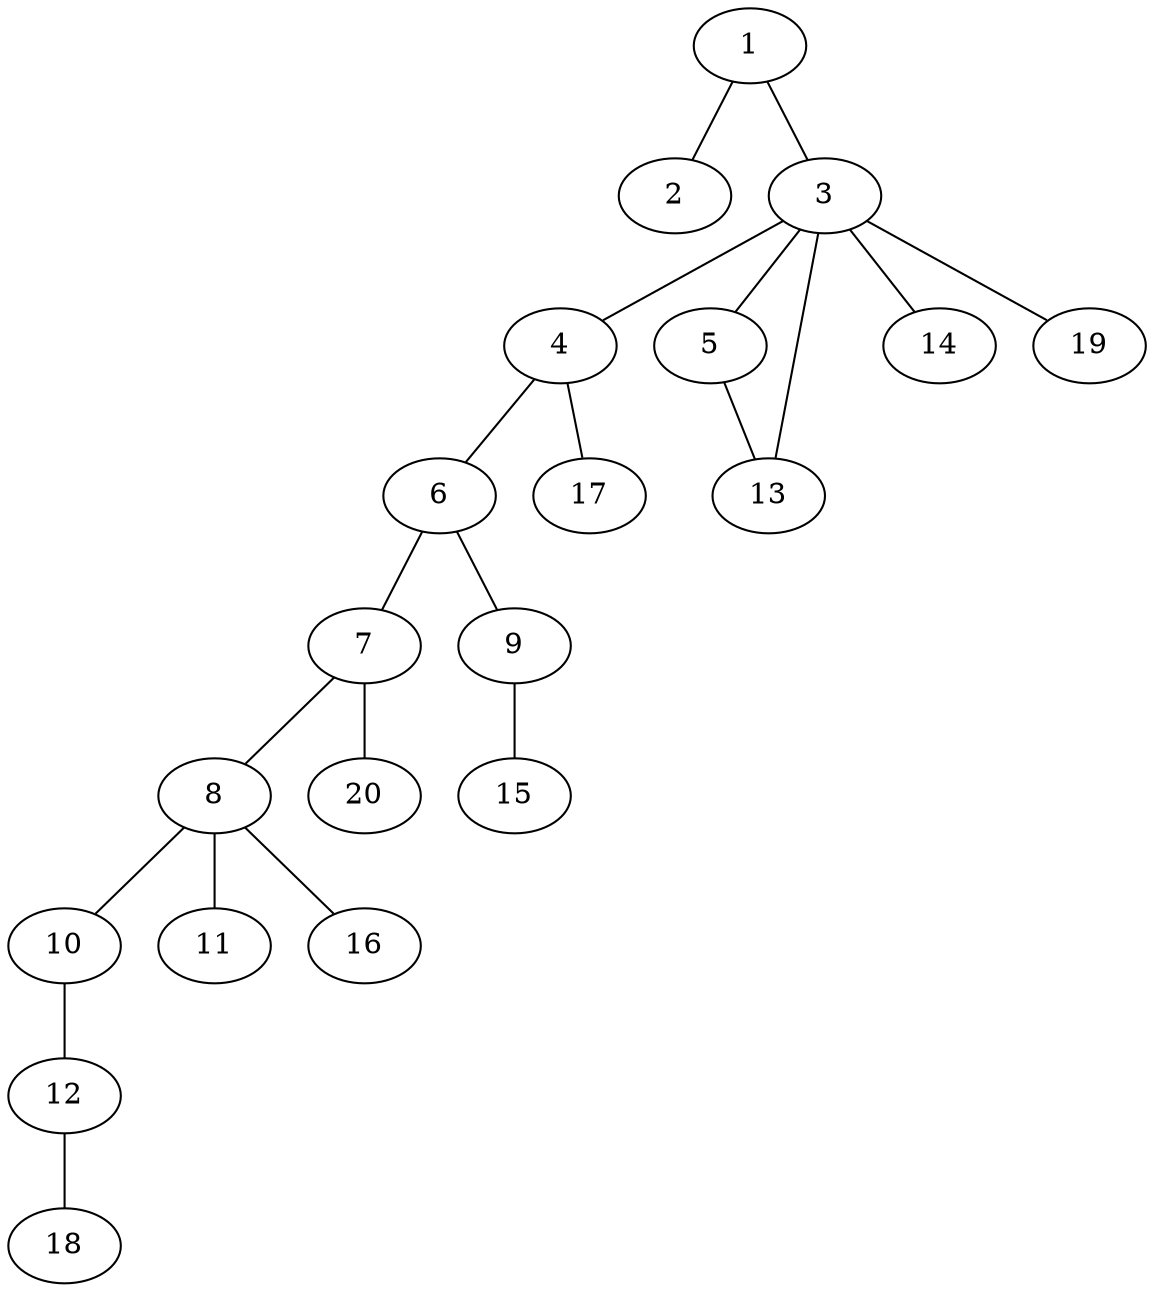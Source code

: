 graph graphname {1--2
1--3
3--4
3--5
3--13
3--14
3--19
4--6
4--17
5--13
6--7
6--9
7--8
7--20
8--10
8--11
8--16
9--15
10--12
12--18
}